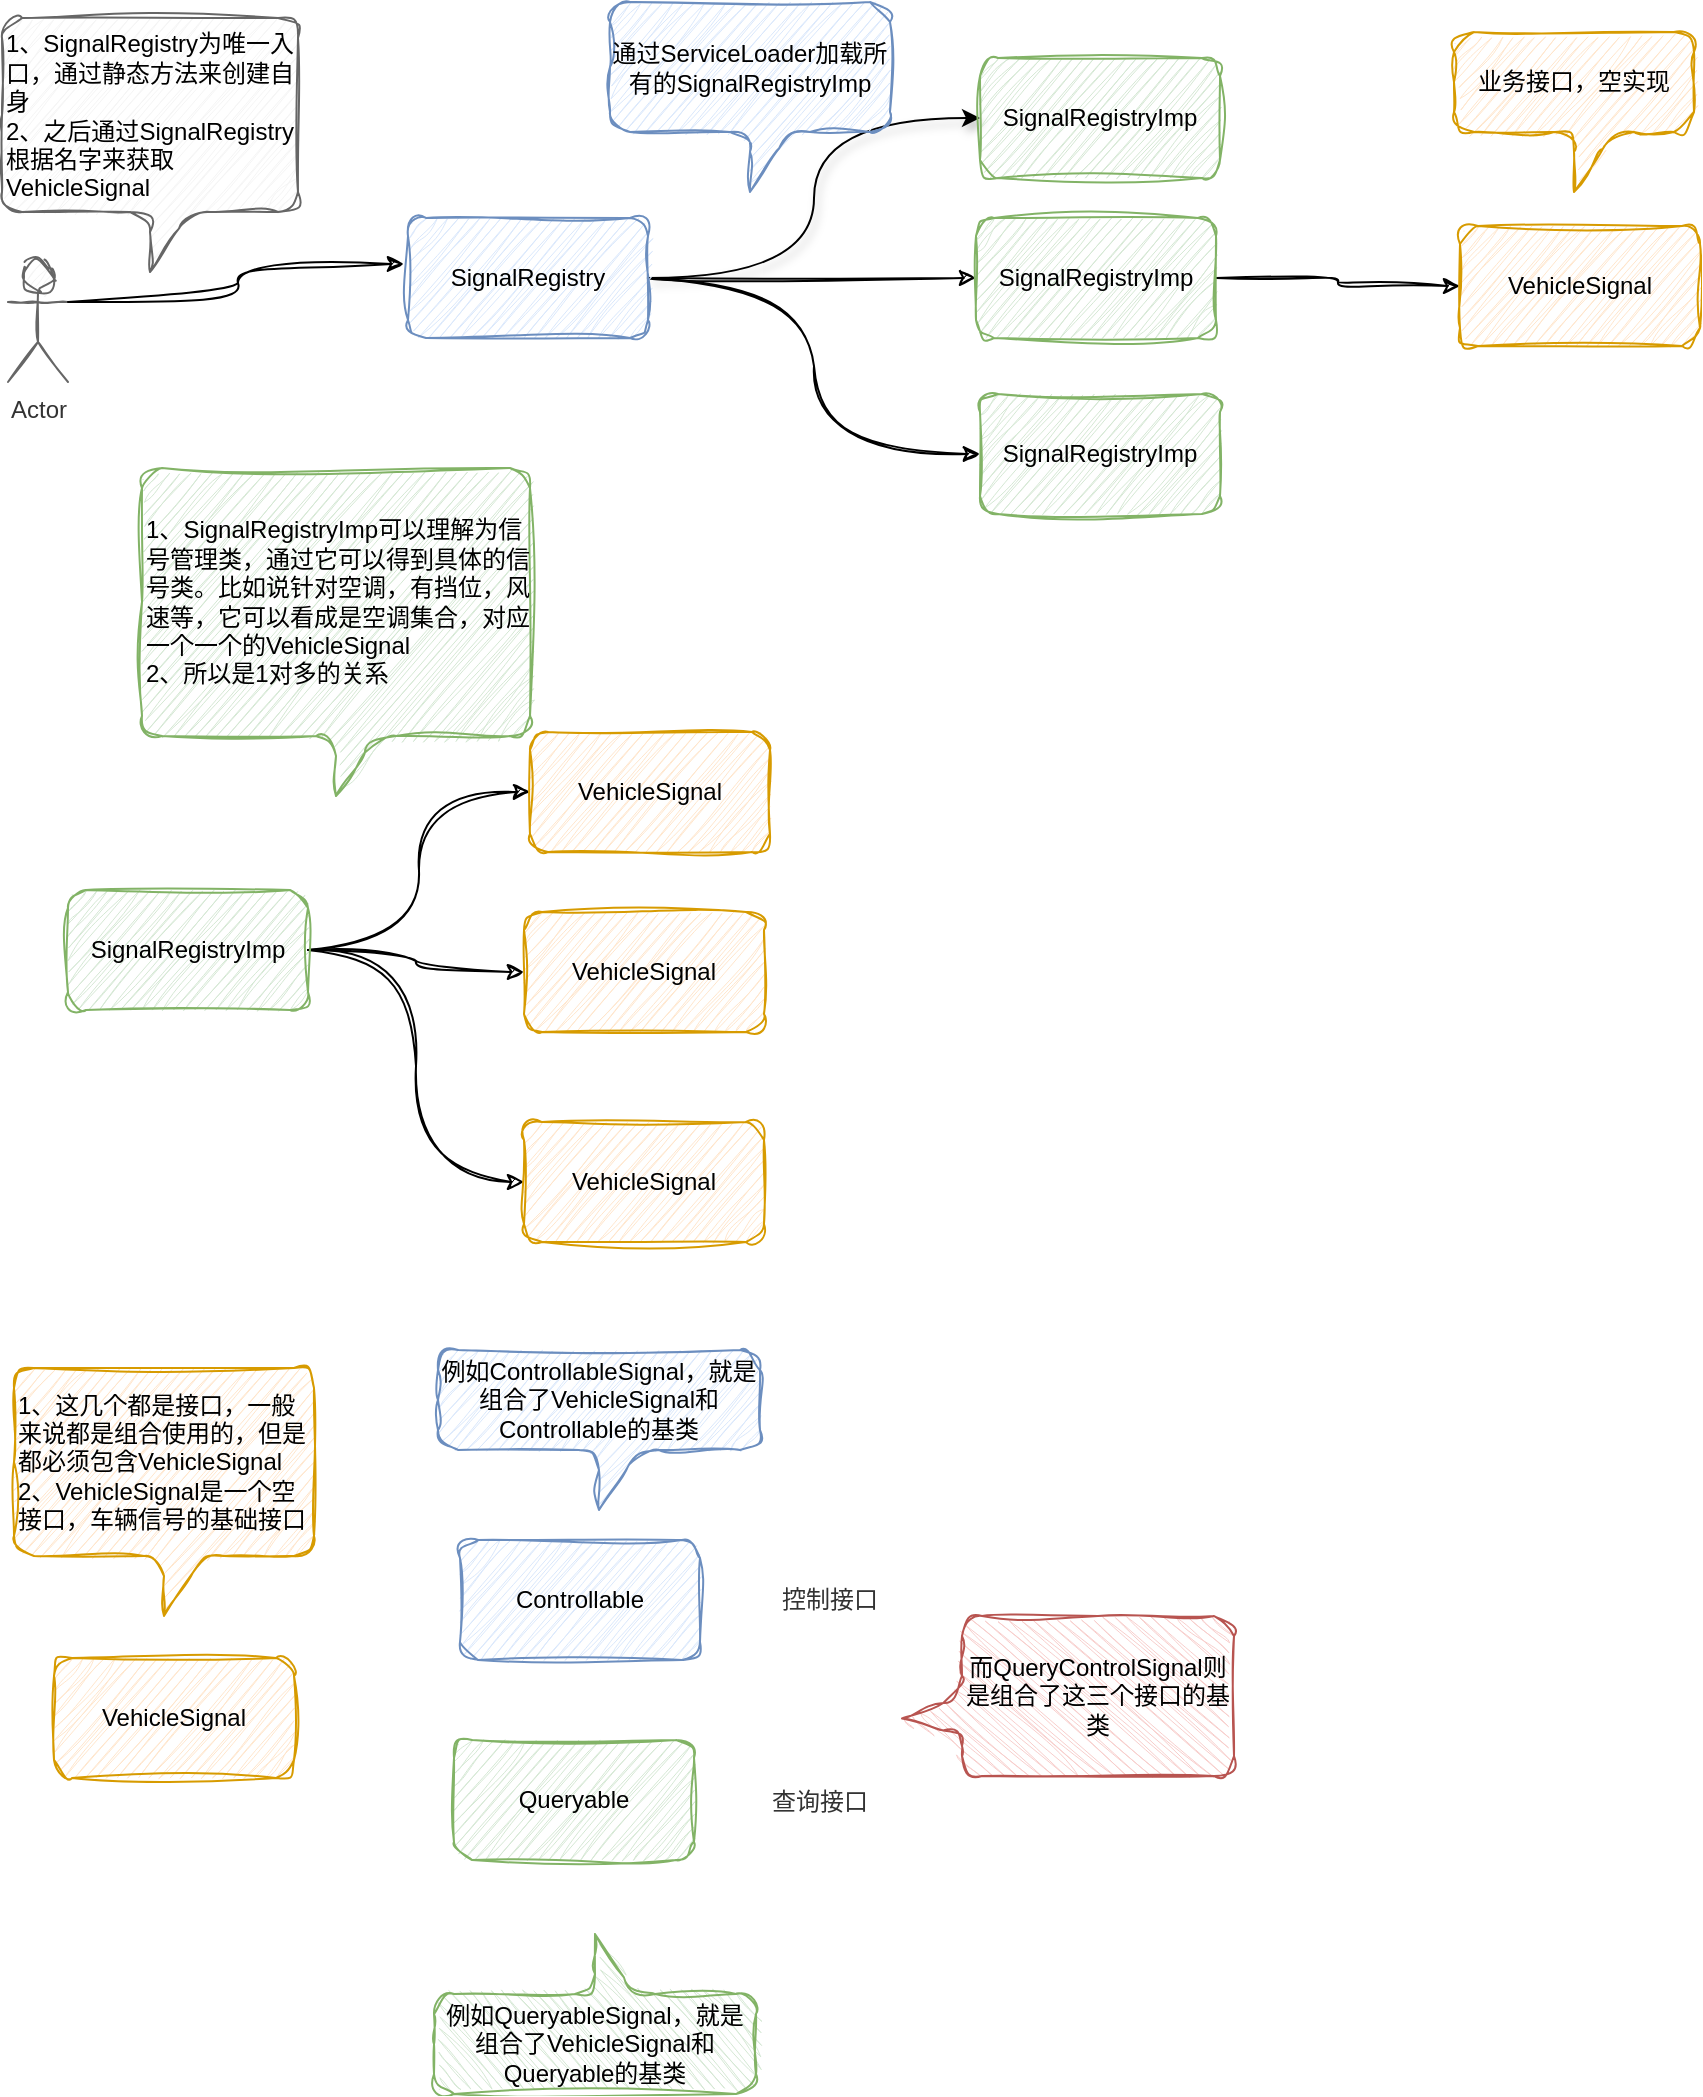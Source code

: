 <mxfile version="28.2.5">
  <diagram name="第 1 页" id="K_TMOe9vPnAKWXxnL9Dd">
    <mxGraphModel dx="1442" dy="665" grid="0" gridSize="10" guides="1" tooltips="1" connect="1" arrows="1" fold="1" page="0" pageScale="1" pageWidth="827" pageHeight="1169" math="0" shadow="0">
      <root>
        <mxCell id="0" />
        <mxCell id="1" parent="0" />
        <mxCell id="UA2w6ISKNz6lKtn4OIPo-7" style="edgeStyle=orthogonalEdgeStyle;rounded=0;orthogonalLoop=1;jettySize=auto;html=1;exitX=1;exitY=0.5;exitDx=0;exitDy=0;entryX=0;entryY=0.5;entryDx=0;entryDy=0;curved=1;shadow=1;" edge="1" parent="1" source="UA2w6ISKNz6lKtn4OIPo-1" target="UA2w6ISKNz6lKtn4OIPo-2">
          <mxGeometry relative="1" as="geometry" />
        </mxCell>
        <mxCell id="UA2w6ISKNz6lKtn4OIPo-8" style="edgeStyle=orthogonalEdgeStyle;shape=connector;curved=1;rounded=0;orthogonalLoop=1;jettySize=auto;html=1;exitX=1;exitY=0.5;exitDx=0;exitDy=0;entryX=0;entryY=0.5;entryDx=0;entryDy=0;shadow=0;strokeColor=default;align=center;verticalAlign=middle;fontFamily=Helvetica;fontSize=12;fontColor=default;labelBackgroundColor=default;endArrow=classic;sketch=1;curveFitting=1;jiggle=2;" edge="1" parent="1" source="UA2w6ISKNz6lKtn4OIPo-1" target="UA2w6ISKNz6lKtn4OIPo-5">
          <mxGeometry relative="1" as="geometry" />
        </mxCell>
        <mxCell id="UA2w6ISKNz6lKtn4OIPo-9" style="edgeStyle=orthogonalEdgeStyle;shape=connector;curved=1;rounded=0;sketch=1;jiggle=2;curveFitting=1;orthogonalLoop=1;jettySize=auto;html=1;exitX=1;exitY=0.5;exitDx=0;exitDy=0;entryX=0;entryY=0.5;entryDx=0;entryDy=0;shadow=0;strokeColor=default;align=center;verticalAlign=middle;fontFamily=Helvetica;fontSize=12;fontColor=default;labelBackgroundColor=default;endArrow=classic;" edge="1" parent="1" source="UA2w6ISKNz6lKtn4OIPo-1" target="UA2w6ISKNz6lKtn4OIPo-6">
          <mxGeometry relative="1" as="geometry" />
        </mxCell>
        <mxCell id="UA2w6ISKNz6lKtn4OIPo-1" value="SignalRegistry" style="rounded=1;whiteSpace=wrap;html=1;sketch=1;curveFitting=1;jiggle=2;fillColor=#dae8fc;strokeColor=#6c8ebf;" vertex="1" parent="1">
          <mxGeometry x="87" y="146" width="120" height="60" as="geometry" />
        </mxCell>
        <mxCell id="UA2w6ISKNz6lKtn4OIPo-2" value="SignalRegistryImp" style="rounded=1;whiteSpace=wrap;html=1;sketch=1;curveFitting=1;jiggle=2;fillColor=#d5e8d4;strokeColor=#82b366;" vertex="1" parent="1">
          <mxGeometry x="373" y="66" width="120" height="60" as="geometry" />
        </mxCell>
        <mxCell id="UA2w6ISKNz6lKtn4OIPo-16" style="edgeStyle=orthogonalEdgeStyle;shape=connector;curved=1;rounded=0;sketch=1;jiggle=2;curveFitting=1;orthogonalLoop=1;jettySize=auto;html=1;exitX=1;exitY=0.5;exitDx=0;exitDy=0;entryX=0;entryY=0.5;entryDx=0;entryDy=0;shadow=0;strokeColor=default;align=center;verticalAlign=middle;fontFamily=Helvetica;fontSize=12;fontColor=#333333;labelBackgroundColor=none;endArrow=classic;" edge="1" parent="1" source="UA2w6ISKNz6lKtn4OIPo-5" target="UA2w6ISKNz6lKtn4OIPo-15">
          <mxGeometry relative="1" as="geometry" />
        </mxCell>
        <mxCell id="UA2w6ISKNz6lKtn4OIPo-5" value="SignalRegistryImp" style="rounded=1;whiteSpace=wrap;html=1;sketch=1;curveFitting=1;jiggle=2;fillColor=#d5e8d4;strokeColor=#82b366;" vertex="1" parent="1">
          <mxGeometry x="371" y="146" width="120" height="60" as="geometry" />
        </mxCell>
        <mxCell id="UA2w6ISKNz6lKtn4OIPo-6" value="SignalRegistryImp" style="rounded=1;whiteSpace=wrap;html=1;sketch=1;curveFitting=1;jiggle=2;fillColor=#d5e8d4;strokeColor=#82b366;" vertex="1" parent="1">
          <mxGeometry x="373" y="234" width="120" height="60" as="geometry" />
        </mxCell>
        <mxCell id="UA2w6ISKNz6lKtn4OIPo-10" value="&lt;span&gt;通过ServiceLoader加载所有的SignalRegistryImp&lt;/span&gt;" style="shape=callout;whiteSpace=wrap;html=1;perimeter=calloutPerimeter;rounded=1;sketch=1;jiggle=2;curveFitting=1;strokeColor=#6c8ebf;align=center;verticalAlign=middle;fontFamily=Helvetica;fontSize=12;fontColor=default;labelBackgroundColor=none;fillColor=#dae8fc;" vertex="1" parent="1">
          <mxGeometry x="188" y="38" width="140" height="95" as="geometry" />
        </mxCell>
        <mxCell id="UA2w6ISKNz6lKtn4OIPo-11" value="Actor" style="shape=umlActor;verticalLabelPosition=bottom;verticalAlign=top;html=1;outlineConnect=0;rounded=1;sketch=1;jiggle=2;curveFitting=1;strokeColor=#666666;align=center;fontFamily=Helvetica;fontSize=12;fontColor=#333333;labelBackgroundColor=default;fillColor=#f5f5f5;" vertex="1" parent="1">
          <mxGeometry x="-113" y="168" width="30" height="60" as="geometry" />
        </mxCell>
        <mxCell id="UA2w6ISKNz6lKtn4OIPo-13" style="edgeStyle=orthogonalEdgeStyle;shape=connector;curved=1;rounded=0;sketch=1;jiggle=2;curveFitting=1;orthogonalLoop=1;jettySize=auto;html=1;exitX=1;exitY=0.333;exitDx=0;exitDy=0;exitPerimeter=0;entryX=-0.017;entryY=0.383;entryDx=0;entryDy=0;entryPerimeter=0;shadow=0;strokeColor=default;align=center;verticalAlign=middle;fontFamily=Helvetica;fontSize=12;fontColor=default;labelBackgroundColor=default;endArrow=classic;" edge="1" parent="1" source="UA2w6ISKNz6lKtn4OIPo-11" target="UA2w6ISKNz6lKtn4OIPo-1">
          <mxGeometry relative="1" as="geometry" />
        </mxCell>
        <mxCell id="UA2w6ISKNz6lKtn4OIPo-14" value="&lt;span style=&quot;color: rgb(0, 0, 0);&quot;&gt;1、SignalRegistry为唯一入口，通过静态方法来创建自身&lt;/span&gt;&lt;div&gt;&lt;span style=&quot;color: rgb(0, 0, 0);&quot;&gt;2、之后通过&lt;/span&gt;&lt;span style=&quot;color: rgb(0, 0, 0); text-align: center; background-color: transparent;&quot;&gt;SignalRegistry根据名字来获取&lt;/span&gt;&lt;span style=&quot;color: rgb(0, 0, 0); text-align: center; background-color: transparent;&quot;&gt;VehicleSignal&lt;/span&gt;&lt;/div&gt;" style="shape=callout;whiteSpace=wrap;html=1;perimeter=calloutPerimeter;rounded=1;sketch=1;jiggle=2;curveFitting=1;strokeColor=#666666;align=left;verticalAlign=middle;fontFamily=Helvetica;fontSize=12;fontColor=#333333;labelBackgroundColor=none;fillColor=#f5f5f5;" vertex="1" parent="1">
          <mxGeometry x="-116" y="46" width="148" height="127" as="geometry" />
        </mxCell>
        <mxCell id="UA2w6ISKNz6lKtn4OIPo-15" value="VehicleSignal" style="rounded=1;whiteSpace=wrap;html=1;sketch=1;curveFitting=1;jiggle=2;fillColor=#ffe6cc;strokeColor=#d79b00;" vertex="1" parent="1">
          <mxGeometry x="613" y="150" width="120" height="60" as="geometry" />
        </mxCell>
        <mxCell id="UA2w6ISKNz6lKtn4OIPo-17" value="业务接口，空实现" style="shape=callout;whiteSpace=wrap;html=1;perimeter=calloutPerimeter;rounded=1;sketch=1;jiggle=2;curveFitting=1;strokeColor=#d79b00;align=center;verticalAlign=middle;fontFamily=Helvetica;fontSize=12;labelBackgroundColor=none;fillColor=#ffe6cc;" vertex="1" parent="1">
          <mxGeometry x="610" y="53" width="120" height="80" as="geometry" />
        </mxCell>
        <mxCell id="UA2w6ISKNz6lKtn4OIPo-18" value="1、&lt;span style=&quot;text-align: center;&quot;&gt;SignalRegistryImp&lt;/span&gt;可以理解为信号管理类，通过它可以得到具体的信号类。比如说针对空调，有挡位，风速等，它可以看成是空调集合，对应一个一个的&lt;span style=&quot;text-align: center;&quot;&gt;VehicleSignal&lt;/span&gt;&lt;div&gt;&lt;span style=&quot;text-align: center;&quot;&gt;2、所以是1对多的关系&lt;/span&gt;&lt;/div&gt;" style="shape=callout;whiteSpace=wrap;html=1;perimeter=calloutPerimeter;rounded=1;sketch=1;jiggle=2;curveFitting=1;strokeColor=#82b366;align=left;verticalAlign=middle;fontFamily=Helvetica;fontSize=12;labelBackgroundColor=none;fillColor=#d5e8d4;flipV=0;" vertex="1" parent="1">
          <mxGeometry x="-46" y="271" width="194" height="164" as="geometry" />
        </mxCell>
        <mxCell id="UA2w6ISKNz6lKtn4OIPo-23" style="edgeStyle=orthogonalEdgeStyle;shape=connector;curved=1;rounded=0;sketch=1;jiggle=2;curveFitting=1;orthogonalLoop=1;jettySize=auto;html=1;exitX=1;exitY=0.5;exitDx=0;exitDy=0;entryX=0;entryY=0.5;entryDx=0;entryDy=0;shadow=0;strokeColor=default;align=center;verticalAlign=middle;fontFamily=Helvetica;fontSize=12;fontColor=#333333;labelBackgroundColor=none;endArrow=classic;" edge="1" parent="1" source="UA2w6ISKNz6lKtn4OIPo-19" target="UA2w6ISKNz6lKtn4OIPo-20">
          <mxGeometry relative="1" as="geometry" />
        </mxCell>
        <mxCell id="UA2w6ISKNz6lKtn4OIPo-24" style="edgeStyle=orthogonalEdgeStyle;shape=connector;curved=1;rounded=0;sketch=1;jiggle=2;curveFitting=1;orthogonalLoop=1;jettySize=auto;html=1;exitX=1;exitY=0.5;exitDx=0;exitDy=0;entryX=0;entryY=0.5;entryDx=0;entryDy=0;shadow=0;strokeColor=default;align=center;verticalAlign=middle;fontFamily=Helvetica;fontSize=12;fontColor=#333333;labelBackgroundColor=none;endArrow=classic;" edge="1" parent="1" source="UA2w6ISKNz6lKtn4OIPo-19" target="UA2w6ISKNz6lKtn4OIPo-21">
          <mxGeometry relative="1" as="geometry" />
        </mxCell>
        <mxCell id="UA2w6ISKNz6lKtn4OIPo-25" style="edgeStyle=orthogonalEdgeStyle;shape=connector;curved=1;rounded=0;sketch=1;jiggle=2;curveFitting=1;orthogonalLoop=1;jettySize=auto;html=1;exitX=1;exitY=0.5;exitDx=0;exitDy=0;entryX=0;entryY=0.5;entryDx=0;entryDy=0;shadow=0;strokeColor=default;align=center;verticalAlign=middle;fontFamily=Helvetica;fontSize=12;fontColor=#333333;labelBackgroundColor=none;endArrow=classic;" edge="1" parent="1" source="UA2w6ISKNz6lKtn4OIPo-19" target="UA2w6ISKNz6lKtn4OIPo-22">
          <mxGeometry relative="1" as="geometry" />
        </mxCell>
        <mxCell id="UA2w6ISKNz6lKtn4OIPo-19" value="SignalRegistryImp" style="rounded=1;whiteSpace=wrap;html=1;sketch=1;curveFitting=1;jiggle=2;fillColor=#d5e8d4;strokeColor=#82b366;" vertex="1" parent="1">
          <mxGeometry x="-83" y="482" width="120" height="60" as="geometry" />
        </mxCell>
        <mxCell id="UA2w6ISKNz6lKtn4OIPo-20" value="VehicleSignal" style="rounded=1;whiteSpace=wrap;html=1;sketch=1;curveFitting=1;jiggle=2;fillColor=#ffe6cc;strokeColor=#d79b00;" vertex="1" parent="1">
          <mxGeometry x="148" y="403" width="120" height="60" as="geometry" />
        </mxCell>
        <mxCell id="UA2w6ISKNz6lKtn4OIPo-21" value="VehicleSignal" style="rounded=1;whiteSpace=wrap;html=1;sketch=1;curveFitting=1;jiggle=2;fillColor=#ffe6cc;strokeColor=#d79b00;" vertex="1" parent="1">
          <mxGeometry x="145" y="493" width="120" height="60" as="geometry" />
        </mxCell>
        <mxCell id="UA2w6ISKNz6lKtn4OIPo-22" value="VehicleSignal" style="rounded=1;whiteSpace=wrap;html=1;sketch=1;curveFitting=1;jiggle=2;fillColor=#ffe6cc;strokeColor=#d79b00;" vertex="1" parent="1">
          <mxGeometry x="145" y="598" width="120" height="60" as="geometry" />
        </mxCell>
        <mxCell id="UA2w6ISKNz6lKtn4OIPo-26" value="VehicleSignal" style="rounded=1;whiteSpace=wrap;html=1;sketch=1;curveFitting=1;jiggle=2;fillColor=#ffe6cc;strokeColor=#d79b00;" vertex="1" parent="1">
          <mxGeometry x="-90" y="866" width="120" height="60" as="geometry" />
        </mxCell>
        <mxCell id="UA2w6ISKNz6lKtn4OIPo-27" value="Controllable" style="rounded=1;whiteSpace=wrap;html=1;sketch=1;curveFitting=1;jiggle=2;fillColor=#dae8fc;strokeColor=#6c8ebf;" vertex="1" parent="1">
          <mxGeometry x="113" y="807" width="120" height="60" as="geometry" />
        </mxCell>
        <mxCell id="UA2w6ISKNz6lKtn4OIPo-29" value="Queryable" style="rounded=1;whiteSpace=wrap;html=1;sketch=1;curveFitting=1;jiggle=2;fillColor=#d5e8d4;strokeColor=#82b366;" vertex="1" parent="1">
          <mxGeometry x="110" y="907" width="120" height="60" as="geometry" />
        </mxCell>
        <mxCell id="UA2w6ISKNz6lKtn4OIPo-31" value="1、这几个都是接口，一般来说都是组合使用的，但是都必须包含VehicleSignal&lt;div&gt;2、&lt;span style=&quot;text-align: center; background-color: transparent; color: light-dark(rgb(0, 0, 0), rgb(255, 255, 255));&quot;&gt;VehicleSignal是一个空接口，车辆信号的基础接口&lt;/span&gt;&lt;/div&gt;" style="shape=callout;whiteSpace=wrap;html=1;perimeter=calloutPerimeter;rounded=1;sketch=1;jiggle=2;curveFitting=1;strokeColor=#d79b00;align=left;verticalAlign=middle;fontFamily=Helvetica;fontSize=12;labelBackgroundColor=none;fillColor=#ffe6cc;" vertex="1" parent="1">
          <mxGeometry x="-110" y="721" width="150" height="124" as="geometry" />
        </mxCell>
        <mxCell id="UA2w6ISKNz6lKtn4OIPo-32" value="查询接口" style="text;html=1;align=center;verticalAlign=middle;whiteSpace=wrap;rounded=0;fontFamily=Helvetica;fontSize=12;fontColor=#333333;labelBackgroundColor=none;" vertex="1" parent="1">
          <mxGeometry x="263" y="923" width="60" height="30" as="geometry" />
        </mxCell>
        <mxCell id="UA2w6ISKNz6lKtn4OIPo-33" value="控制接口" style="text;html=1;align=center;verticalAlign=middle;whiteSpace=wrap;rounded=0;fontFamily=Helvetica;fontSize=12;fontColor=#333333;labelBackgroundColor=none;" vertex="1" parent="1">
          <mxGeometry x="268" y="822" width="60" height="30" as="geometry" />
        </mxCell>
        <mxCell id="UA2w6ISKNz6lKtn4OIPo-35" value="例如ControllableSignal，就是组合了VehicleSignal和Controllable的基类" style="shape=callout;whiteSpace=wrap;html=1;perimeter=calloutPerimeter;rounded=1;sketch=1;jiggle=2;curveFitting=1;strokeColor=#6c8ebf;align=center;verticalAlign=middle;fontFamily=Helvetica;fontSize=12;labelBackgroundColor=none;fillColor=#dae8fc;" vertex="1" parent="1">
          <mxGeometry x="102" y="712" width="161" height="80" as="geometry" />
        </mxCell>
        <mxCell id="UA2w6ISKNz6lKtn4OIPo-36" value="例如QueryableSignal，就是组合了VehicleSignal和Queryable的基类" style="shape=callout;whiteSpace=wrap;html=1;perimeter=calloutPerimeter;rounded=1;sketch=1;jiggle=2;curveFitting=1;strokeColor=#82b366;align=center;verticalAlign=middle;fontFamily=Helvetica;fontSize=12;labelBackgroundColor=none;fillColor=#d5e8d4;flipV=1;" vertex="1" parent="1">
          <mxGeometry x="100" y="1004" width="161" height="80" as="geometry" />
        </mxCell>
        <mxCell id="UA2w6ISKNz6lKtn4OIPo-37" value="而QueryControlSignal则是组合了这三个接口的基类" style="shape=callout;whiteSpace=wrap;html=1;perimeter=calloutPerimeter;rounded=1;sketch=1;jiggle=2;curveFitting=1;strokeColor=#b85450;align=center;verticalAlign=middle;fontFamily=Helvetica;fontSize=12;labelBackgroundColor=none;fillColor=#f8cecc;flipH=0;flipV=0;direction=south;position2=0.64;" vertex="1" parent="1">
          <mxGeometry x="334" y="845" width="166" height="80" as="geometry" />
        </mxCell>
      </root>
    </mxGraphModel>
  </diagram>
</mxfile>
